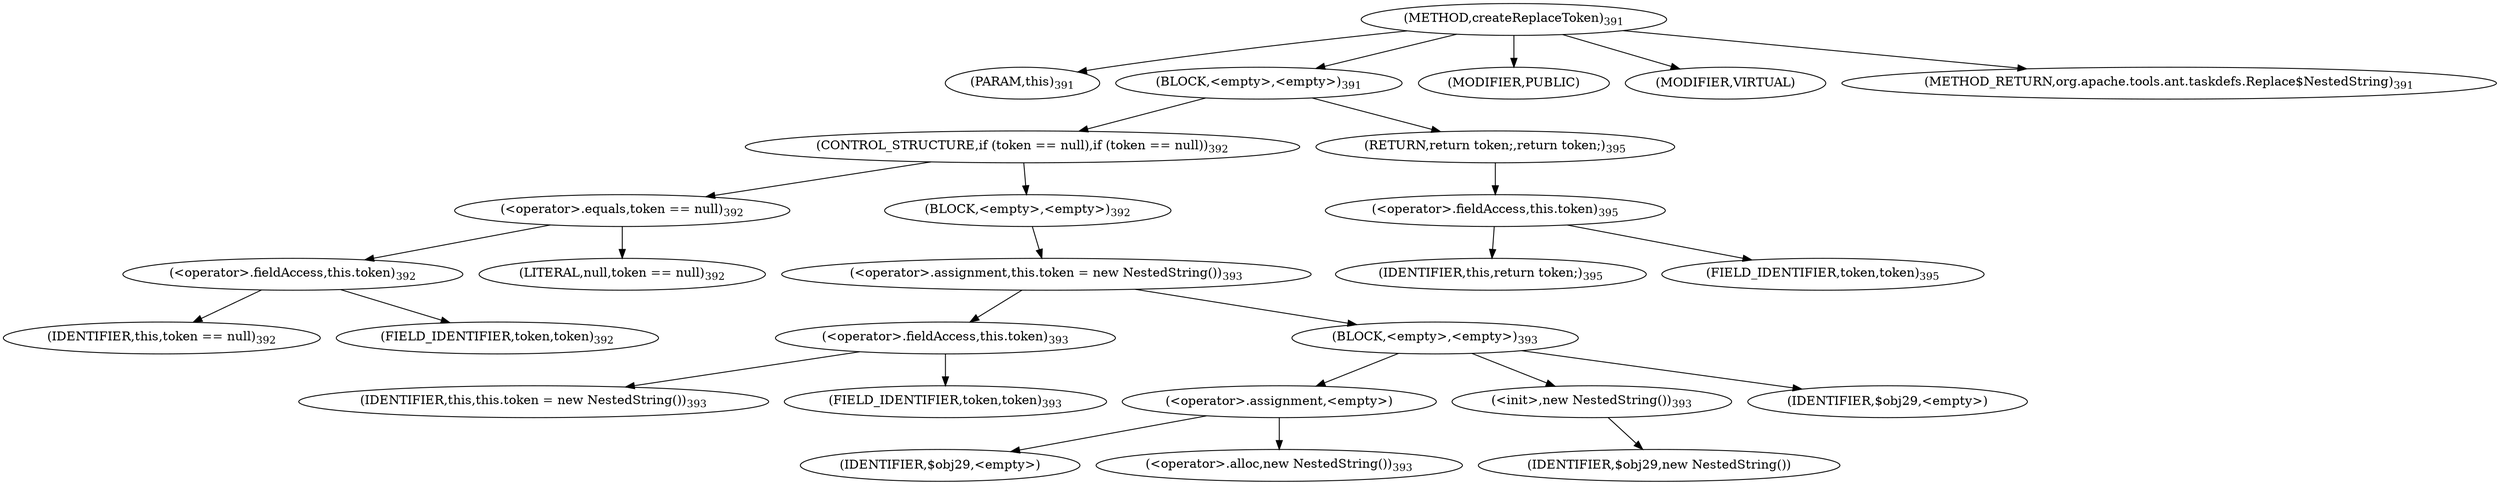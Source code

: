 digraph "createReplaceToken" {  
"1097" [label = <(METHOD,createReplaceToken)<SUB>391</SUB>> ]
"1098" [label = <(PARAM,this)<SUB>391</SUB>> ]
"1099" [label = <(BLOCK,&lt;empty&gt;,&lt;empty&gt;)<SUB>391</SUB>> ]
"1100" [label = <(CONTROL_STRUCTURE,if (token == null),if (token == null))<SUB>392</SUB>> ]
"1101" [label = <(&lt;operator&gt;.equals,token == null)<SUB>392</SUB>> ]
"1102" [label = <(&lt;operator&gt;.fieldAccess,this.token)<SUB>392</SUB>> ]
"1103" [label = <(IDENTIFIER,this,token == null)<SUB>392</SUB>> ]
"1104" [label = <(FIELD_IDENTIFIER,token,token)<SUB>392</SUB>> ]
"1105" [label = <(LITERAL,null,token == null)<SUB>392</SUB>> ]
"1106" [label = <(BLOCK,&lt;empty&gt;,&lt;empty&gt;)<SUB>392</SUB>> ]
"1107" [label = <(&lt;operator&gt;.assignment,this.token = new NestedString())<SUB>393</SUB>> ]
"1108" [label = <(&lt;operator&gt;.fieldAccess,this.token)<SUB>393</SUB>> ]
"1109" [label = <(IDENTIFIER,this,this.token = new NestedString())<SUB>393</SUB>> ]
"1110" [label = <(FIELD_IDENTIFIER,token,token)<SUB>393</SUB>> ]
"1111" [label = <(BLOCK,&lt;empty&gt;,&lt;empty&gt;)<SUB>393</SUB>> ]
"1112" [label = <(&lt;operator&gt;.assignment,&lt;empty&gt;)> ]
"1113" [label = <(IDENTIFIER,$obj29,&lt;empty&gt;)> ]
"1114" [label = <(&lt;operator&gt;.alloc,new NestedString())<SUB>393</SUB>> ]
"1115" [label = <(&lt;init&gt;,new NestedString())<SUB>393</SUB>> ]
"1116" [label = <(IDENTIFIER,$obj29,new NestedString())> ]
"1117" [label = <(IDENTIFIER,$obj29,&lt;empty&gt;)> ]
"1118" [label = <(RETURN,return token;,return token;)<SUB>395</SUB>> ]
"1119" [label = <(&lt;operator&gt;.fieldAccess,this.token)<SUB>395</SUB>> ]
"1120" [label = <(IDENTIFIER,this,return token;)<SUB>395</SUB>> ]
"1121" [label = <(FIELD_IDENTIFIER,token,token)<SUB>395</SUB>> ]
"1122" [label = <(MODIFIER,PUBLIC)> ]
"1123" [label = <(MODIFIER,VIRTUAL)> ]
"1124" [label = <(METHOD_RETURN,org.apache.tools.ant.taskdefs.Replace$NestedString)<SUB>391</SUB>> ]
  "1097" -> "1098" 
  "1097" -> "1099" 
  "1097" -> "1122" 
  "1097" -> "1123" 
  "1097" -> "1124" 
  "1099" -> "1100" 
  "1099" -> "1118" 
  "1100" -> "1101" 
  "1100" -> "1106" 
  "1101" -> "1102" 
  "1101" -> "1105" 
  "1102" -> "1103" 
  "1102" -> "1104" 
  "1106" -> "1107" 
  "1107" -> "1108" 
  "1107" -> "1111" 
  "1108" -> "1109" 
  "1108" -> "1110" 
  "1111" -> "1112" 
  "1111" -> "1115" 
  "1111" -> "1117" 
  "1112" -> "1113" 
  "1112" -> "1114" 
  "1115" -> "1116" 
  "1118" -> "1119" 
  "1119" -> "1120" 
  "1119" -> "1121" 
}
